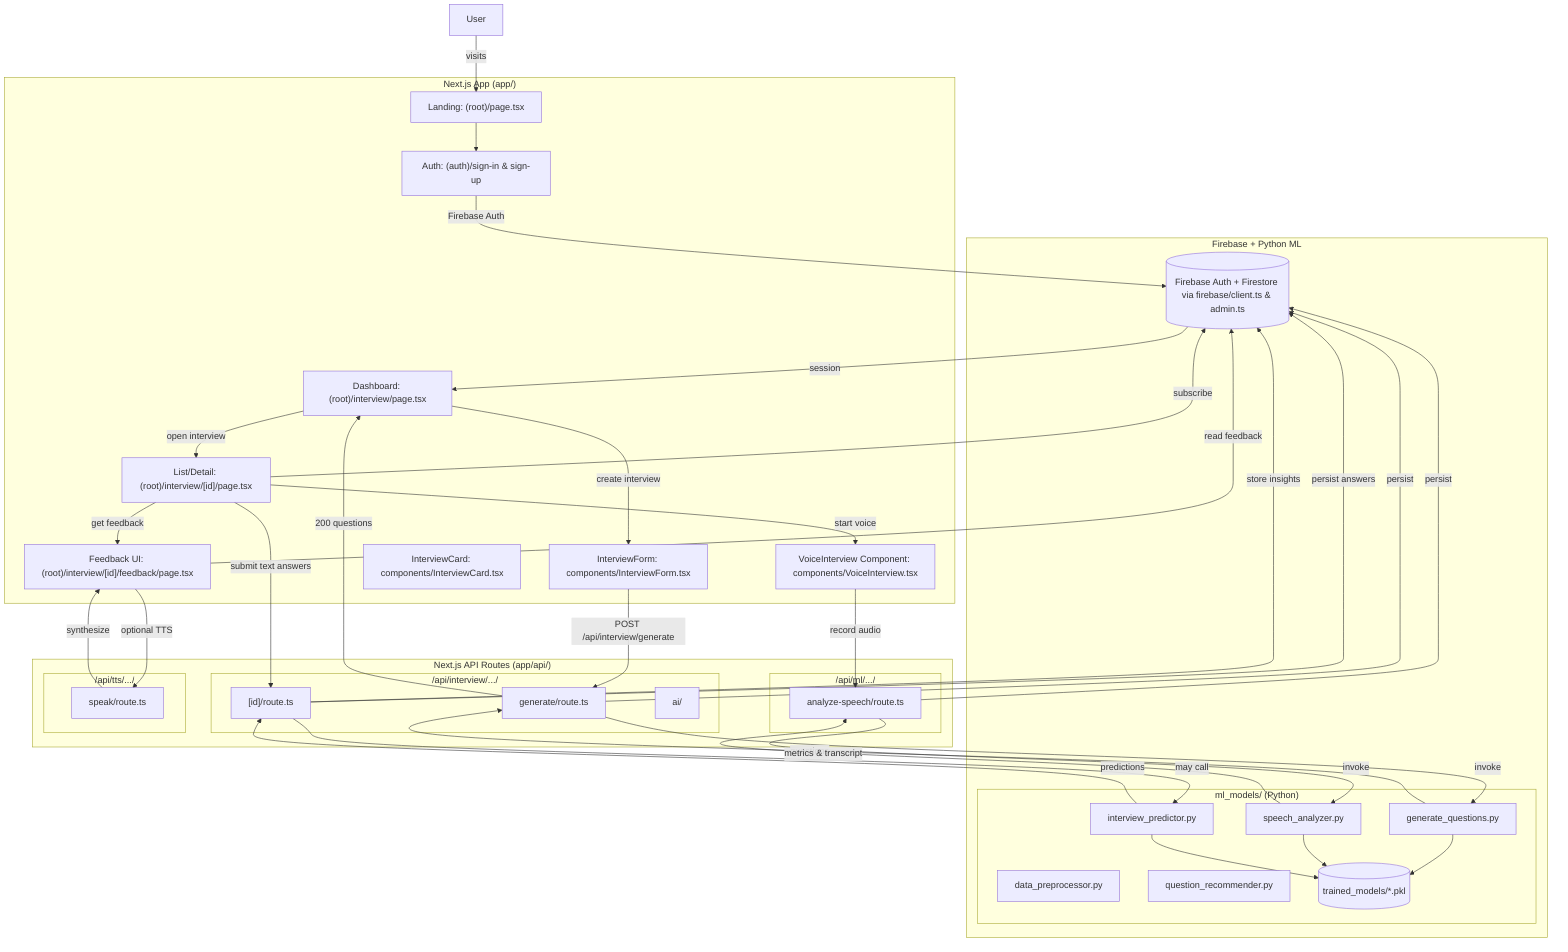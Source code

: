 flowchart TD
  subgraph Client["Next.js App (app/)"]
    A["Landing: (root)/page.tsx"]
    B["Auth: (auth)/sign-in & sign-up"]
    C["Dashboard: (root)/interview/page.tsx"]
    D["List/Detail: (root)/interview/[id]/page.tsx"]
    E["Feedback UI: (root)/interview/[id]/feedback/page.tsx"]
    V["VoiceInterview Component: components/VoiceInterview.tsx"]
    IForm["InterviewForm: components/InterviewForm.tsx"]
    Card["InterviewCard: components/InterviewCard.tsx"]
  end

  subgraph API["Next.js API Routes (app/api/)"]
    subgraph InterviewAPI["/api/interview/.../"]
      GEN["generate/route.ts"]
      SAVE["[id]/route.ts"]
      AI["ai/"]
    end
    subgraph MLAPI["/api/ml/.../"]
      AS["analyze-speech/route.ts"]
    end
    subgraph TTSAPI["/api/tts/.../"]
      SPK["speak/route.ts"]
    end
  end

  subgraph Backend["Firebase + Python ML"]
    FB[("Firebase Auth + Firestore via firebase/client.ts & admin.ts")]
    subgraph ML["ml_models/ (Python)"]
      QG["generate_questions.py"]
      SA["speech_analyzer.py"]
      IP["interview_predictor.py"]
      DP["data_preprocessor.py"]
      QR["question_recommender.py"]
      MODELS[("trained_models/*.pkl")]
    end
  end

  %% User Journey
  U["User"] -->|visits| A
  A --> B
  B -->|Firebase Auth| FB
  FB -->|session| C
  C -->|create interview| IForm
  IForm -->|POST /api/interview/generate| GEN
  GEN -->|invoke| QG
  QG --> MODELS
  QG -->|questions| GEN
  GEN -->|persist| FB
  GEN -->|200 questions| C

  C -->|open interview| D
  D -->|start voice| V
  V -->|record audio| AS
  AS -->|invoke| SA
  SA --> MODELS
  SA -->|metrics & transcript| AS
  AS -->|persist| FB

  D -->|submit text answers| SAVE
  SAVE -->|persist answers| FB
  D -->|get feedback| E
  E -->|optional TTS| SPK
  SPK -->|synthesize| E

  %% Insights / AI feedback
  SAVE -->|may call| IP
  IP --> MODELS
  IP -->|predictions| SAVE
  SAVE -->|store insights| FB

  %% Data roundtrips
  D -->|subscribe| FB
  E -->|read feedback| FB